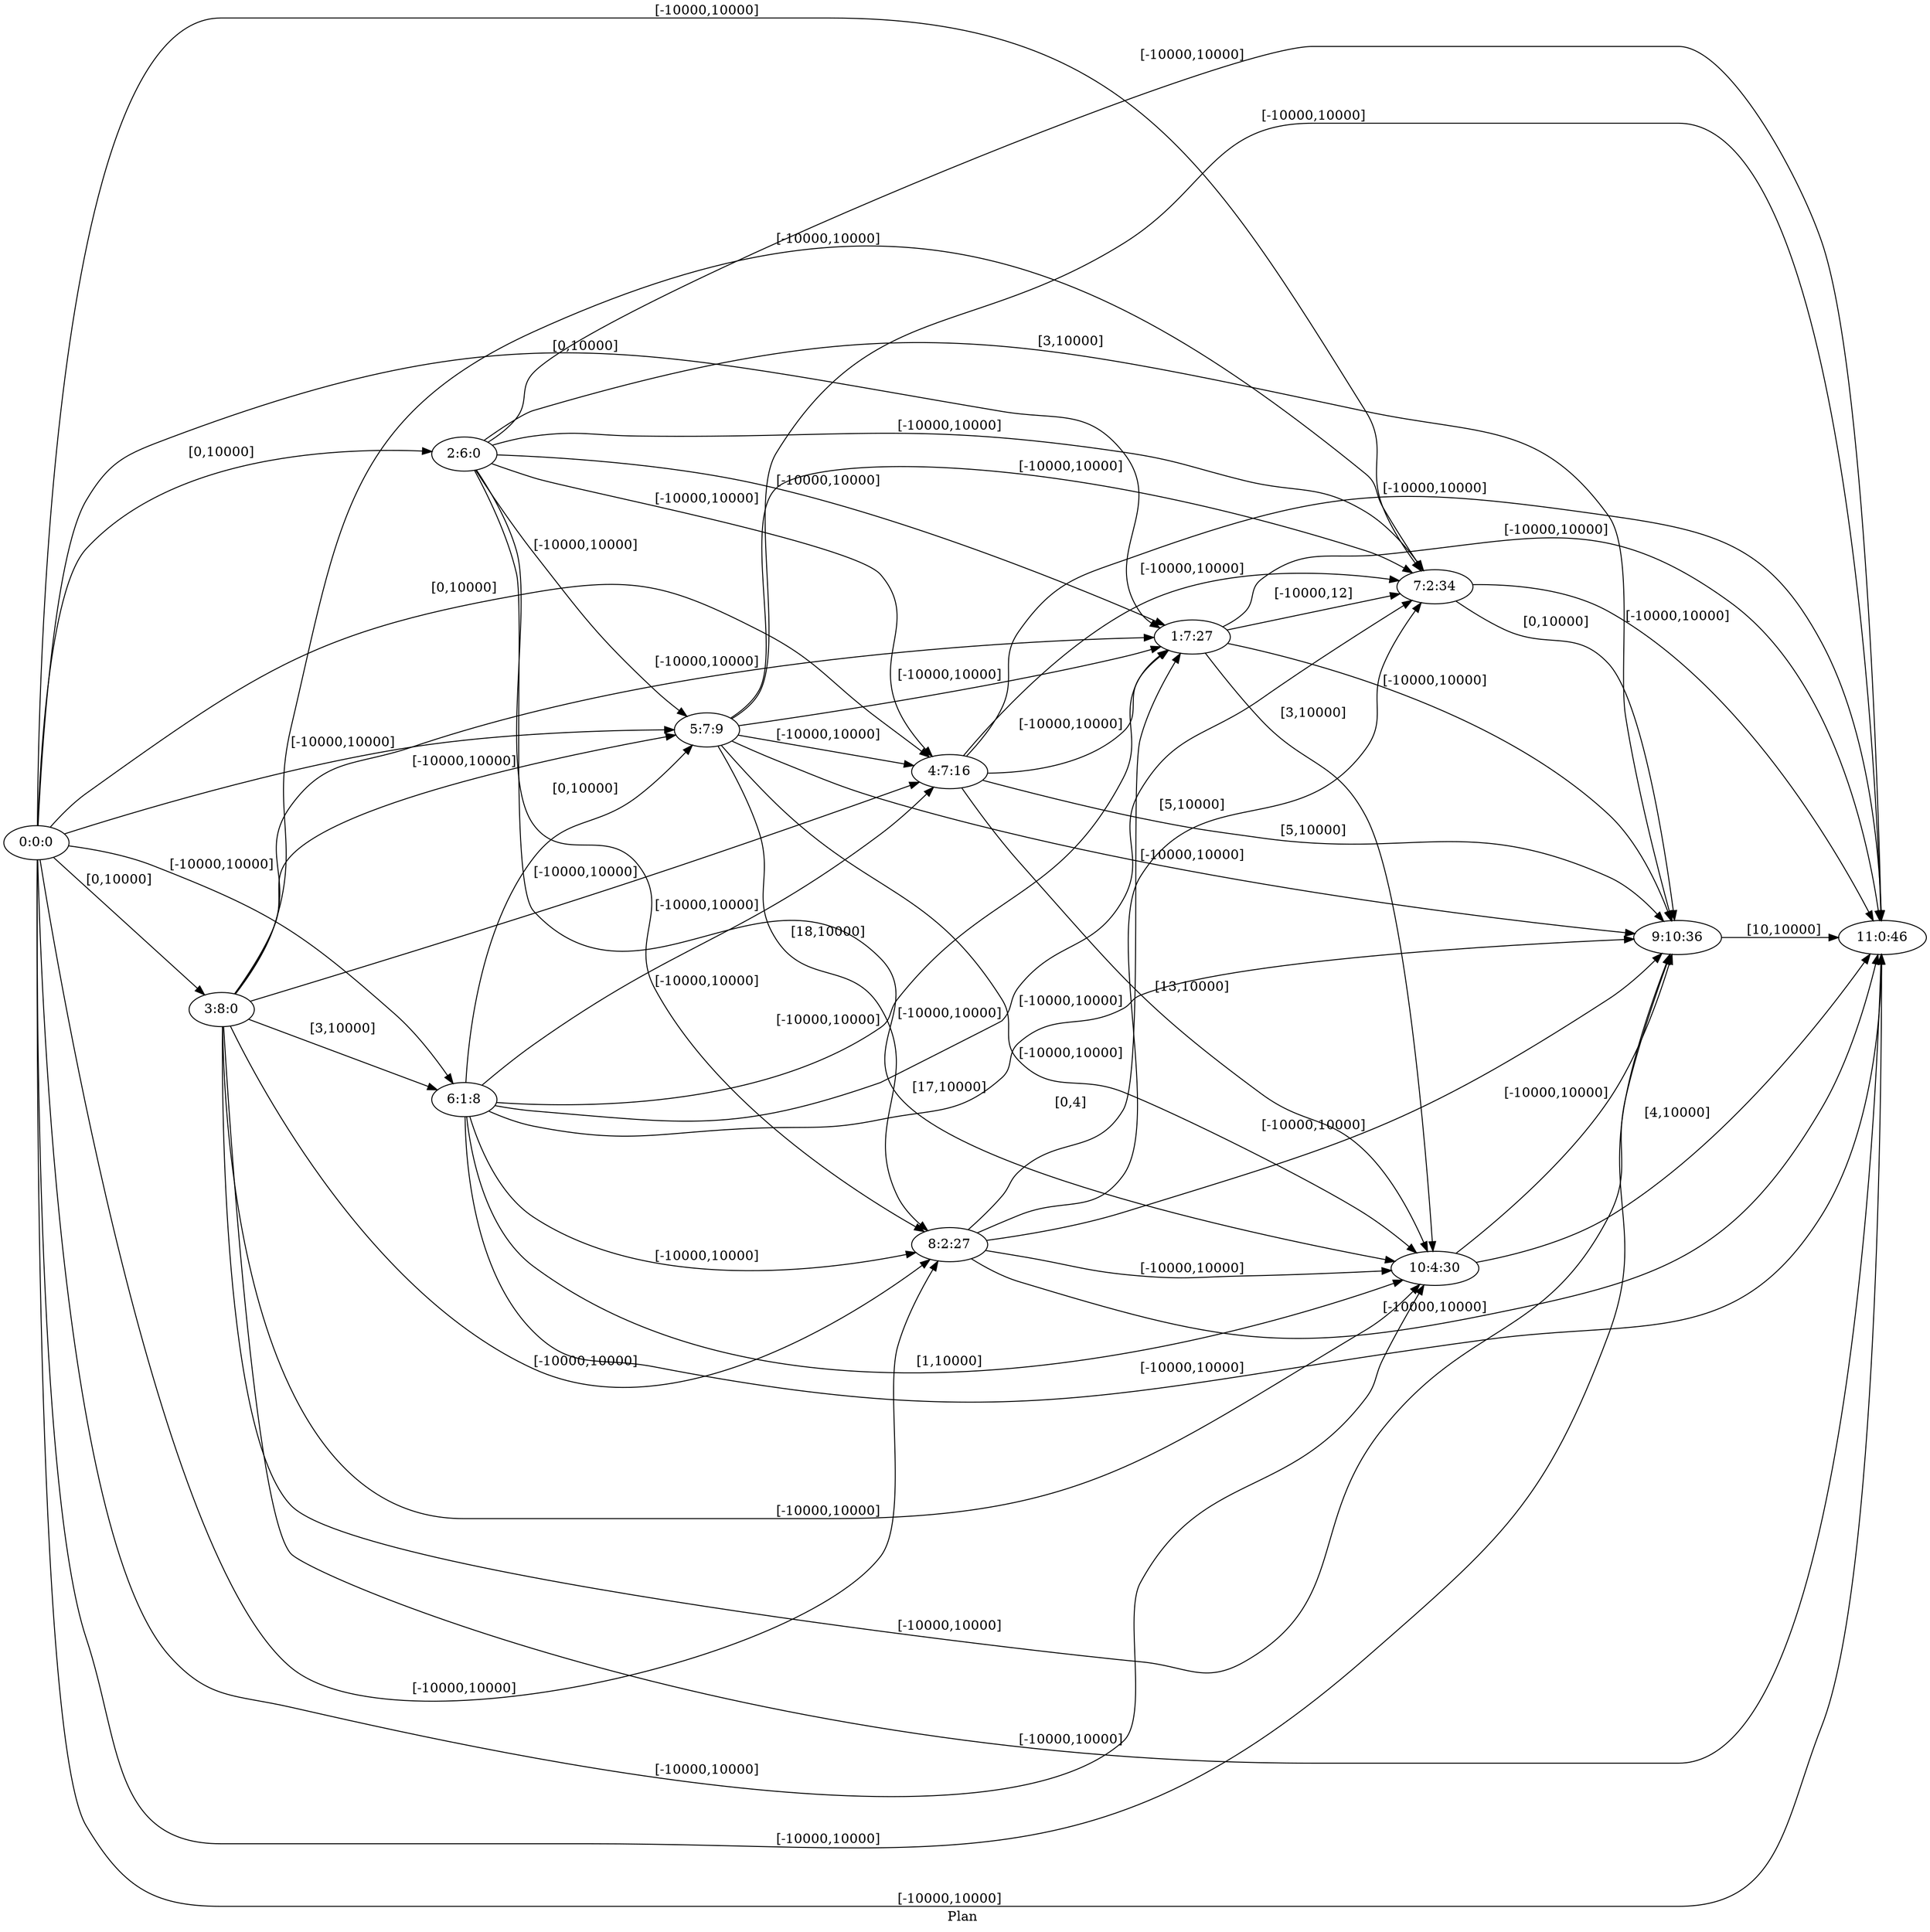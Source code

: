 digraph G {
 rankdir = LR;
 nodesep = .45; 
 size = 30;
label="Plan ";
 fldt = 0.664661;
"0:0:0"->"1:7:27"[ label = "[0,10000]"];
"0:0:0"->"2:6:0"[ label = "[0,10000]"];
"0:0:0"->"3:8:0"[ label = "[0,10000]"];
"0:0:0"->"4:7:16"[ label = "[0,10000]"];
"0:0:0"->"5:7:9"[ label = "[-10000,10000]"];
"0:0:0"->"6:1:8"[ label = "[-10000,10000]"];
"0:0:0"->"7:2:34"[ label = "[-10000,10000]"];
"0:0:0"->"8:2:27"[ label = "[-10000,10000]"];
"0:0:0"->"9:10:36"[ label = "[-10000,10000]"];
"0:0:0"->"10:4:30"[ label = "[-10000,10000]"];
"0:0:0"->"11:0:46"[ label = "[-10000,10000]"];
"1:7:27"->"7:2:34"[ label = "[-10000,12]"];
"1:7:27"->"9:10:36"[ label = "[-10000,10000]"];
"1:7:27"->"10:4:30"[ label = "[3,10000]"];
"1:7:27"->"11:0:46"[ label = "[-10000,10000]"];
"2:6:0"->"1:7:27"[ label = "[-10000,10000]"];
"2:6:0"->"4:7:16"[ label = "[-10000,10000]"];
"2:6:0"->"5:7:9"[ label = "[-10000,10000]"];
"2:6:0"->"7:2:34"[ label = "[-10000,10000]"];
"2:6:0"->"8:2:27"[ label = "[-10000,10000]"];
"2:6:0"->"9:10:36"[ label = "[3,10000]"];
"2:6:0"->"10:4:30"[ label = "[17,10000]"];
"2:6:0"->"11:0:46"[ label = "[-10000,10000]"];
"3:8:0"->"1:7:27"[ label = "[-10000,10000]"];
"3:8:0"->"4:7:16"[ label = "[-10000,10000]"];
"3:8:0"->"5:7:9"[ label = "[-10000,10000]"];
"3:8:0"->"6:1:8"[ label = "[3,10000]"];
"3:8:0"->"7:2:34"[ label = "[-10000,10000]"];
"3:8:0"->"8:2:27"[ label = "[-10000,10000]"];
"3:8:0"->"9:10:36"[ label = "[-10000,10000]"];
"3:8:0"->"10:4:30"[ label = "[-10000,10000]"];
"3:8:0"->"11:0:46"[ label = "[-10000,10000]"];
"4:7:16"->"1:7:27"[ label = "[-10000,10000]"];
"4:7:16"->"7:2:34"[ label = "[-10000,10000]"];
"4:7:16"->"9:10:36"[ label = "[5,10000]"];
"4:7:16"->"10:4:30"[ label = "[13,10000]"];
"4:7:16"->"11:0:46"[ label = "[-10000,10000]"];
"5:7:9"->"1:7:27"[ label = "[-10000,10000]"];
"5:7:9"->"4:7:16"[ label = "[-10000,10000]"];
"5:7:9"->"7:2:34"[ label = "[-10000,10000]"];
"5:7:9"->"8:2:27"[ label = "[18,10000]"];
"5:7:9"->"9:10:36"[ label = "[-10000,10000]"];
"5:7:9"->"10:4:30"[ label = "[-10000,10000]"];
"5:7:9"->"11:0:46"[ label = "[-10000,10000]"];
"6:1:8"->"1:7:27"[ label = "[-10000,10000]"];
"6:1:8"->"4:7:16"[ label = "[-10000,10000]"];
"6:1:8"->"5:7:9"[ label = "[0,10000]"];
"6:1:8"->"7:2:34"[ label = "[-10000,10000]"];
"6:1:8"->"8:2:27"[ label = "[-10000,10000]"];
"6:1:8"->"9:10:36"[ label = "[-10000,10000]"];
"6:1:8"->"10:4:30"[ label = "[1,10000]"];
"6:1:8"->"11:0:46"[ label = "[-10000,10000]"];
"7:2:34"->"9:10:36"[ label = "[0,10000]"];
"7:2:34"->"11:0:46"[ label = "[-10000,10000]"];
"8:2:27"->"1:7:27"[ label = "[0,4]"];
"8:2:27"->"7:2:34"[ label = "[5,10000]"];
"8:2:27"->"9:10:36"[ label = "[-10000,10000]"];
"8:2:27"->"10:4:30"[ label = "[-10000,10000]"];
"8:2:27"->"11:0:46"[ label = "[-10000,10000]"];
"9:10:36"->"11:0:46"[ label = "[10,10000]"];
"10:4:30"->"9:10:36"[ label = "[-10000,10000]"];
"10:4:30"->"11:0:46"[ label = "[4,10000]"];
}
